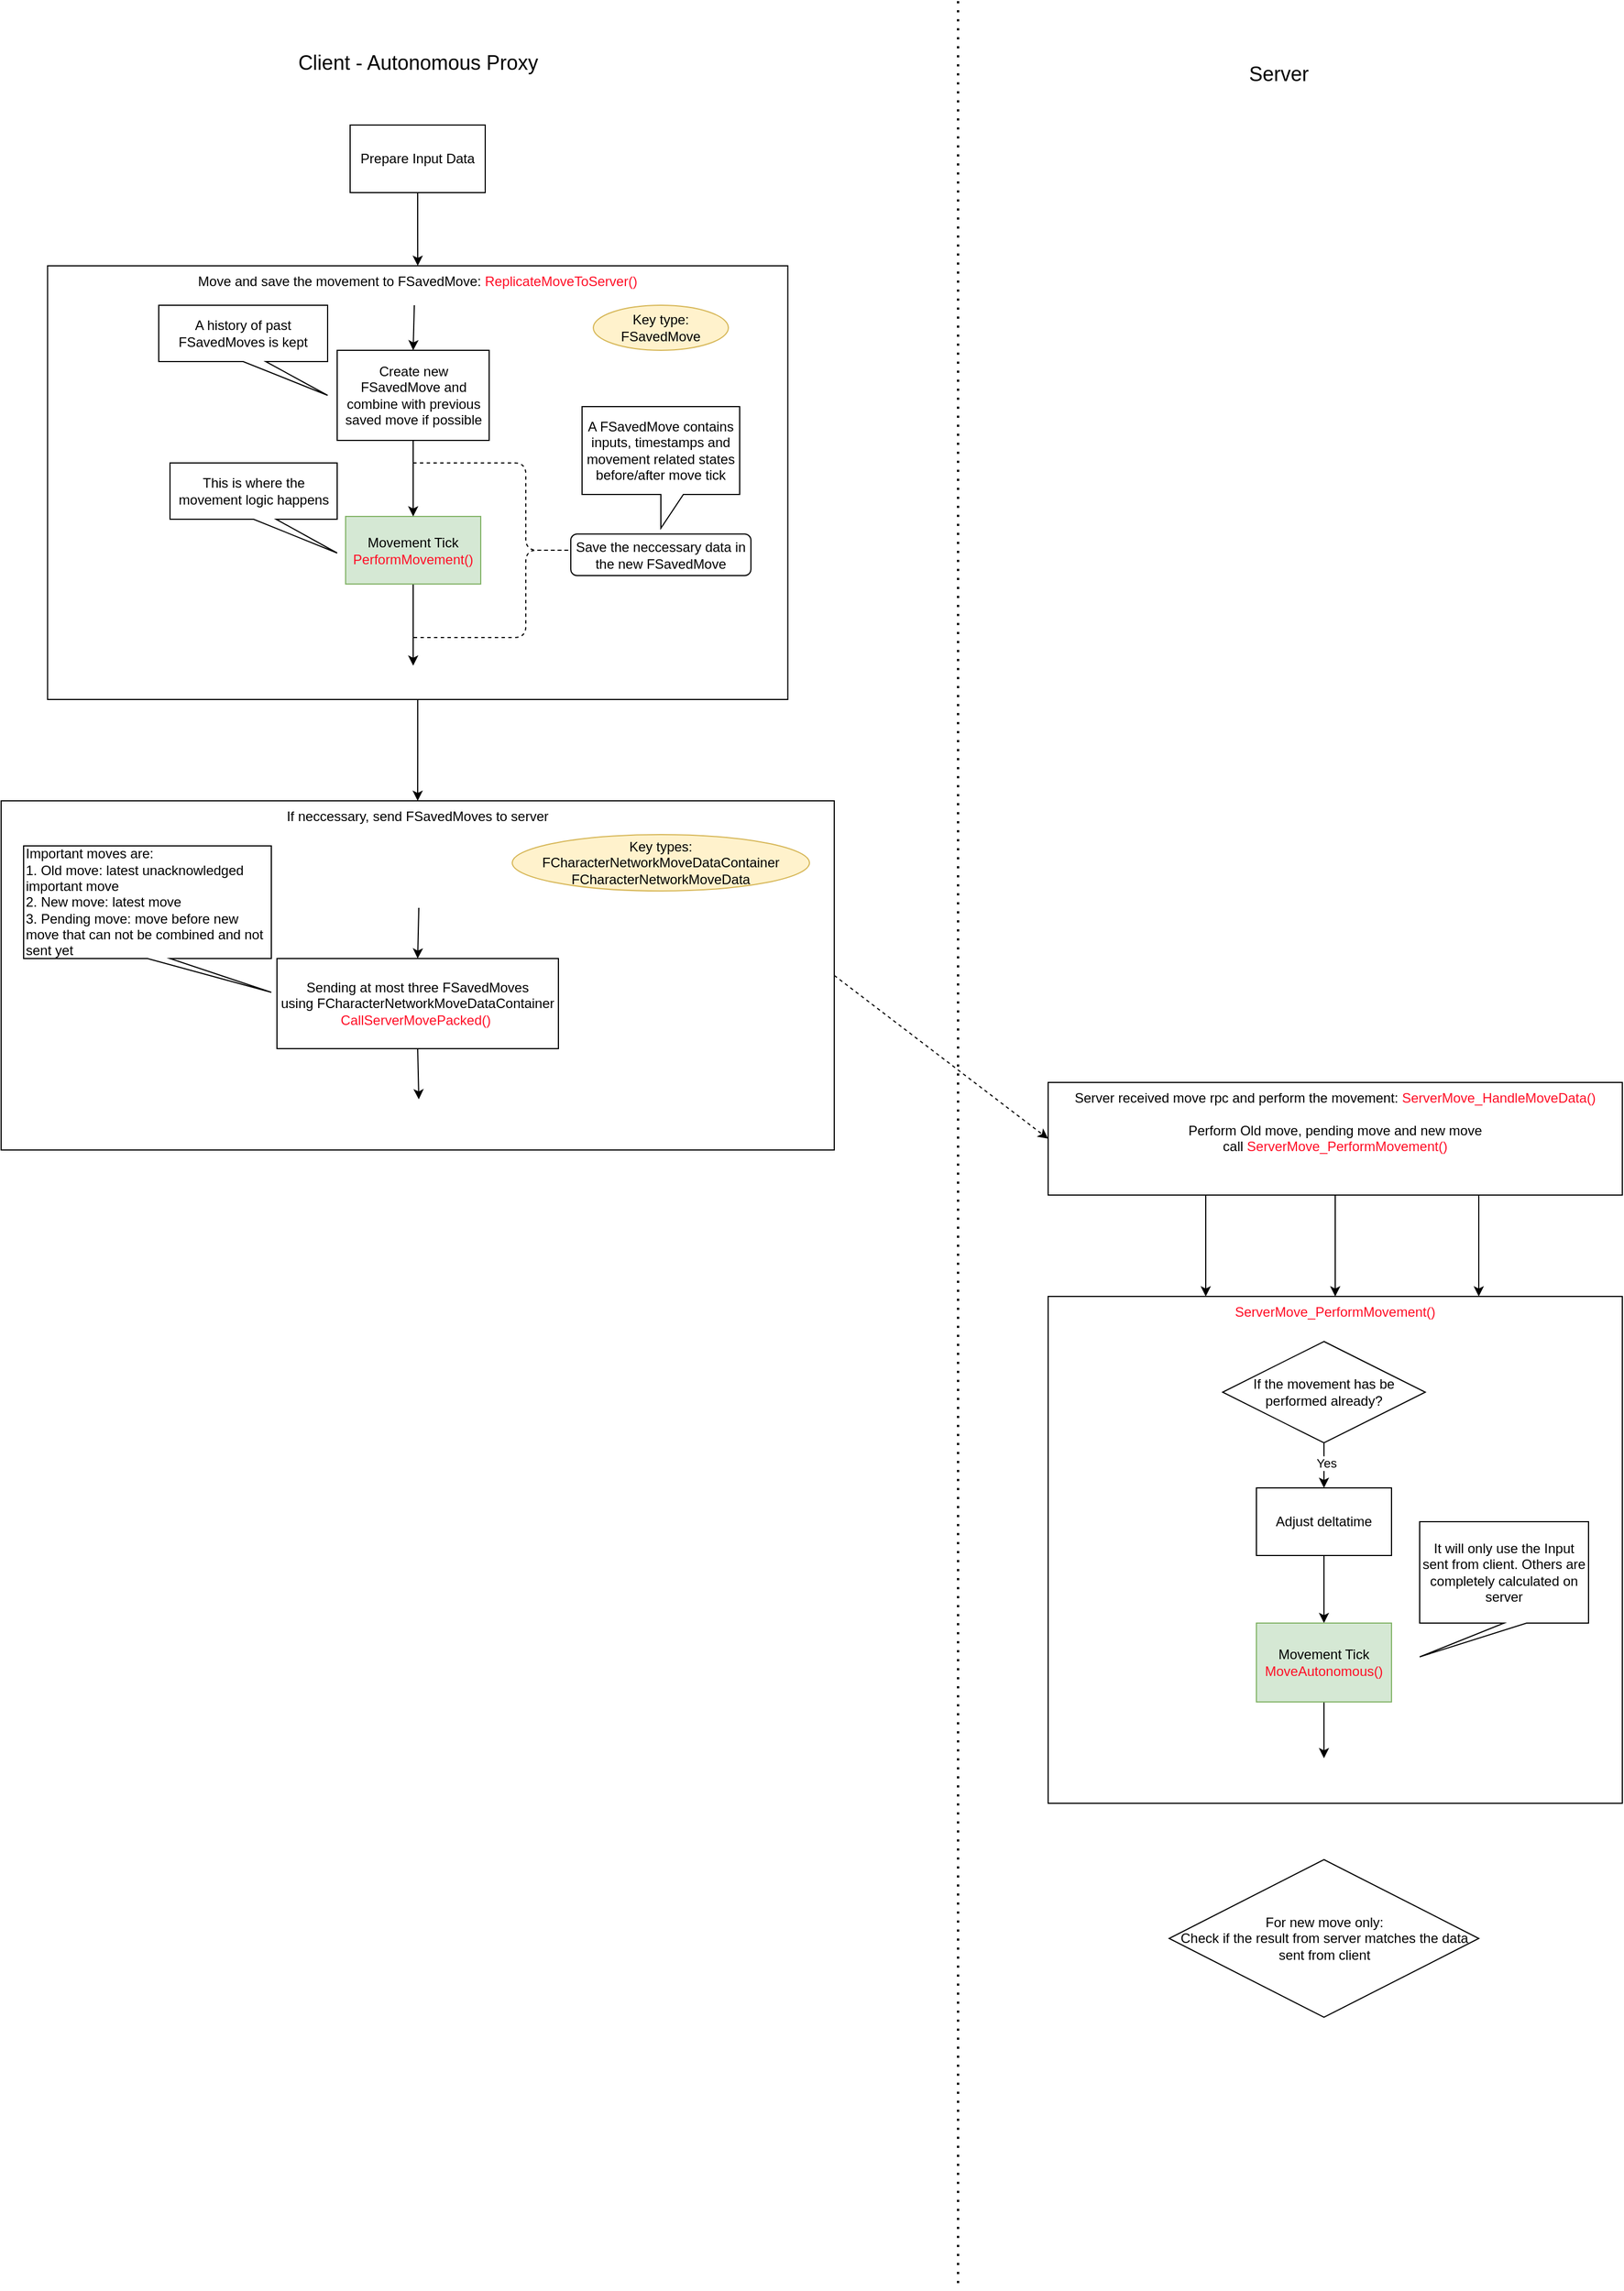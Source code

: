 <mxfile version="23.0.2" type="github">
  <diagram name="第 1 页" id="eNk743Lgy3ztg70Z9EB9">
    <mxGraphModel dx="4879" dy="2238" grid="1" gridSize="10" guides="1" tooltips="1" connect="1" arrows="1" fold="1" page="1" pageScale="1" pageWidth="827" pageHeight="1169" math="0" shadow="0">
      <root>
        <mxCell id="0" />
        <mxCell id="1" parent="0" />
        <mxCell id="QoKt7XNXczLMYl_EDJtm-24" style="edgeStyle=orthogonalEdgeStyle;rounded=0;orthogonalLoop=1;jettySize=auto;html=1;entryX=0.5;entryY=0;entryDx=0;entryDy=0;" edge="1" parent="1" source="QoKt7XNXczLMYl_EDJtm-15" target="QoKt7XNXczLMYl_EDJtm-21">
          <mxGeometry relative="1" as="geometry" />
        </mxCell>
        <mxCell id="QoKt7XNXczLMYl_EDJtm-15" value="Move and save the movement to FSavedMove:&amp;nbsp;&lt;font color=&quot;#ff0d25&quot;&gt;ReplicateMoveToServer()&lt;/font&gt;" style="rounded=0;whiteSpace=wrap;html=1;horizontal=1;verticalAlign=top;align=center;" vertex="1" parent="1">
          <mxGeometry x="11.25" y="245" width="657.5" height="385" as="geometry" />
        </mxCell>
        <mxCell id="QoKt7XNXczLMYl_EDJtm-2" style="edgeStyle=orthogonalEdgeStyle;rounded=0;orthogonalLoop=1;jettySize=auto;html=1;" edge="1" parent="1" source="QoKt7XNXczLMYl_EDJtm-1" target="QoKt7XNXczLMYl_EDJtm-15">
          <mxGeometry relative="1" as="geometry">
            <mxPoint x="350" y="350" as="targetPoint" />
          </mxGeometry>
        </mxCell>
        <mxCell id="QoKt7XNXczLMYl_EDJtm-1" value="Prepare Input Data" style="rounded=0;whiteSpace=wrap;html=1;" vertex="1" parent="1">
          <mxGeometry x="280" y="120" width="120" height="60" as="geometry" />
        </mxCell>
        <mxCell id="QoKt7XNXczLMYl_EDJtm-9" style="edgeStyle=orthogonalEdgeStyle;rounded=0;orthogonalLoop=1;jettySize=auto;html=1;entryX=0.5;entryY=0;entryDx=0;entryDy=0;" edge="1" parent="1" source="QoKt7XNXczLMYl_EDJtm-3">
          <mxGeometry relative="1" as="geometry">
            <mxPoint x="336" y="600" as="targetPoint" />
          </mxGeometry>
        </mxCell>
        <mxCell id="QoKt7XNXczLMYl_EDJtm-3" value="Movement Tick&lt;br&gt;&lt;font color=&quot;#ff0d25&quot;&gt;PerformMovement()&lt;/font&gt;" style="rounded=0;whiteSpace=wrap;html=1;fillColor=#d5e8d4;strokeColor=#82b366;" vertex="1" parent="1">
          <mxGeometry x="276" y="467.5" width="120" height="60" as="geometry" />
        </mxCell>
        <mxCell id="QoKt7XNXczLMYl_EDJtm-4" value="" style="shape=curlyBracket;whiteSpace=wrap;html=1;rounded=1;flipH=1;labelPosition=right;verticalLabelPosition=middle;align=left;verticalAlign=middle;size=0.333;dashed=1;" vertex="1" parent="1">
          <mxGeometry x="336" y="420" width="150" height="155" as="geometry" />
        </mxCell>
        <mxCell id="QoKt7XNXczLMYl_EDJtm-13" value="Save the neccessary data in the new FSavedMove" style="rounded=1;whiteSpace=wrap;html=1;" vertex="1" parent="1">
          <mxGeometry x="476" y="483.13" width="160" height="36.87" as="geometry" />
        </mxCell>
        <mxCell id="QoKt7XNXczLMYl_EDJtm-14" value="A FSavedMove contains inputs, timestamps and movement related states before/after move tick" style="shape=callout;whiteSpace=wrap;html=1;perimeter=calloutPerimeter;" vertex="1" parent="1">
          <mxGeometry x="486" y="370" width="140" height="108" as="geometry" />
        </mxCell>
        <mxCell id="QoKt7XNXczLMYl_EDJtm-17" style="edgeStyle=orthogonalEdgeStyle;rounded=0;orthogonalLoop=1;jettySize=auto;html=1;entryX=0.5;entryY=0;entryDx=0;entryDy=0;" edge="1" parent="1" source="QoKt7XNXczLMYl_EDJtm-16" target="QoKt7XNXczLMYl_EDJtm-3">
          <mxGeometry relative="1" as="geometry" />
        </mxCell>
        <mxCell id="QoKt7XNXczLMYl_EDJtm-16" value="Create new FSavedMove and combine with previous saved move if possible" style="rounded=0;whiteSpace=wrap;html=1;" vertex="1" parent="1">
          <mxGeometry x="268.5" y="320" width="135" height="80" as="geometry" />
        </mxCell>
        <mxCell id="QoKt7XNXczLMYl_EDJtm-18" value="This is where the movement logic happens" style="shape=callout;whiteSpace=wrap;html=1;perimeter=calloutPerimeter;position2=1;" vertex="1" parent="1">
          <mxGeometry x="120" y="420" width="148.5" height="80" as="geometry" />
        </mxCell>
        <mxCell id="QoKt7XNXczLMYl_EDJtm-19" value="A history of past FSavedMoves is kept" style="shape=callout;whiteSpace=wrap;html=1;perimeter=calloutPerimeter;position2=1;" vertex="1" parent="1">
          <mxGeometry x="110" y="280" width="150" height="80" as="geometry" />
        </mxCell>
        <mxCell id="QoKt7XNXczLMYl_EDJtm-20" value="" style="endArrow=classic;html=1;rounded=0;entryX=0.5;entryY=0;entryDx=0;entryDy=0;" edge="1" parent="1" target="QoKt7XNXczLMYl_EDJtm-16">
          <mxGeometry width="50" height="50" relative="1" as="geometry">
            <mxPoint x="337" y="280" as="sourcePoint" />
            <mxPoint x="370" y="260" as="targetPoint" />
          </mxGeometry>
        </mxCell>
        <mxCell id="QoKt7XNXczLMYl_EDJtm-21" value="If neccessary, send FSavedMoves to server" style="rounded=0;whiteSpace=wrap;html=1;verticalAlign=top;" vertex="1" parent="1">
          <mxGeometry x="-30" y="720" width="740" height="310" as="geometry" />
        </mxCell>
        <mxCell id="QoKt7XNXczLMYl_EDJtm-23" value="Key type: FSavedMove" style="ellipse;whiteSpace=wrap;html=1;fillColor=#fff2cc;strokeColor=#d6b656;" vertex="1" parent="1">
          <mxGeometry x="496" y="280" width="120" height="40" as="geometry" />
        </mxCell>
        <mxCell id="QoKt7XNXczLMYl_EDJtm-25" value="Key types: FCharacterNetworkMoveDataContainer&lt;br&gt;FCharacterNetworkMoveData" style="ellipse;whiteSpace=wrap;html=1;fillColor=#fff2cc;strokeColor=#d6b656;" vertex="1" parent="1">
          <mxGeometry x="424" y="750" width="264" height="50" as="geometry" />
        </mxCell>
        <mxCell id="QoKt7XNXczLMYl_EDJtm-26" value="Sending at most three FSavedMoves using&amp;nbsp;FCharacterNetworkMoveDataContainer&lt;br&gt;&lt;font color=&quot;#ff0d25&quot;&gt;CallServerMovePacked()&lt;span style=&quot;background-color: initial;&quot;&gt;&amp;nbsp;&lt;/span&gt;&lt;/font&gt;" style="rounded=0;whiteSpace=wrap;html=1;" vertex="1" parent="1">
          <mxGeometry x="215" y="860" width="250" height="80" as="geometry" />
        </mxCell>
        <mxCell id="QoKt7XNXczLMYl_EDJtm-27" value="Important moves are:&lt;br&gt;1. Old move: latest unacknowledged important move&lt;br&gt;2. New move: latest move&lt;br&gt;3. Pending move: move before new move that can not be combined and not sent yet" style="shape=callout;whiteSpace=wrap;html=1;perimeter=calloutPerimeter;align=left;position2=1;" vertex="1" parent="1">
          <mxGeometry x="-10" y="760" width="220" height="130" as="geometry" />
        </mxCell>
        <mxCell id="QoKt7XNXczLMYl_EDJtm-28" value="" style="endArrow=classic;html=1;rounded=0;entryX=0.5;entryY=0;entryDx=0;entryDy=0;" edge="1" parent="1" target="QoKt7XNXczLMYl_EDJtm-26">
          <mxGeometry width="50" height="50" relative="1" as="geometry">
            <mxPoint x="341" y="815" as="sourcePoint" />
            <mxPoint x="370" y="770" as="targetPoint" />
          </mxGeometry>
        </mxCell>
        <mxCell id="QoKt7XNXczLMYl_EDJtm-29" value="" style="endArrow=classic;html=1;rounded=0;exitX=0.5;exitY=1;exitDx=0;exitDy=0;" edge="1" parent="1" source="QoKt7XNXczLMYl_EDJtm-26">
          <mxGeometry width="50" height="50" relative="1" as="geometry">
            <mxPoint x="440" y="1140" as="sourcePoint" />
            <mxPoint x="341" y="985" as="targetPoint" />
          </mxGeometry>
        </mxCell>
        <mxCell id="QoKt7XNXczLMYl_EDJtm-30" value="Client - Autonomous Proxy" style="text;html=1;strokeColor=none;fillColor=none;align=center;verticalAlign=middle;whiteSpace=wrap;rounded=0;fontSize=18;" vertex="1" parent="1">
          <mxGeometry x="197.5" y="30" width="285" height="70" as="geometry" />
        </mxCell>
        <mxCell id="QoKt7XNXczLMYl_EDJtm-31" value="" style="endArrow=none;dashed=1;html=1;dashPattern=1 3;strokeWidth=2;rounded=0;" edge="1" parent="1">
          <mxGeometry width="50" height="50" relative="1" as="geometry">
            <mxPoint x="820" y="10" as="sourcePoint" />
            <mxPoint x="820" y="2040" as="targetPoint" />
          </mxGeometry>
        </mxCell>
        <mxCell id="QoKt7XNXczLMYl_EDJtm-32" value="Server" style="text;html=1;strokeColor=none;fillColor=none;align=center;verticalAlign=middle;whiteSpace=wrap;rounded=0;fontSize=18;" vertex="1" parent="1">
          <mxGeometry x="1000" y="40" width="210" height="70" as="geometry" />
        </mxCell>
        <mxCell id="QoKt7XNXczLMYl_EDJtm-36" style="edgeStyle=orthogonalEdgeStyle;rounded=0;orthogonalLoop=1;jettySize=auto;html=1;entryX=0.5;entryY=0;entryDx=0;entryDy=0;" edge="1" parent="1" source="QoKt7XNXczLMYl_EDJtm-33" target="QoKt7XNXczLMYl_EDJtm-35">
          <mxGeometry relative="1" as="geometry" />
        </mxCell>
        <mxCell id="QoKt7XNXczLMYl_EDJtm-33" value="Server received move rpc and perform the movement:&amp;nbsp;&lt;span style=&quot;background-color: initial;&quot;&gt;&lt;font color=&quot;#ff0d25&quot;&gt;ServerMove_HandleMoveData()&lt;br&gt;&lt;/font&gt;&lt;/span&gt;&lt;span style=&quot;background-color: initial;&quot;&gt;&lt;br&gt;Perform Old move, pending move and new move&lt;br&gt;call &lt;font color=&quot;#ff0d25&quot;&gt;ServerMove_PerformMovement()&lt;/font&gt;&lt;br&gt;&lt;/span&gt;" style="rounded=0;whiteSpace=wrap;html=1;verticalAlign=top;" vertex="1" parent="1">
          <mxGeometry x="900" y="970" width="510" height="100" as="geometry" />
        </mxCell>
        <mxCell id="QoKt7XNXczLMYl_EDJtm-34" value="" style="endArrow=classic;html=1;rounded=0;dashed=1;exitX=1;exitY=0.5;exitDx=0;exitDy=0;entryX=0;entryY=0.5;entryDx=0;entryDy=0;" edge="1" parent="1" source="QoKt7XNXczLMYl_EDJtm-21" target="QoKt7XNXczLMYl_EDJtm-33">
          <mxGeometry width="50" height="50" relative="1" as="geometry">
            <mxPoint x="760" y="890" as="sourcePoint" />
            <mxPoint x="810" y="840" as="targetPoint" />
          </mxGeometry>
        </mxCell>
        <mxCell id="QoKt7XNXczLMYl_EDJtm-35" value="&lt;font color=&quot;#ff0d25&quot;&gt;ServerMove_PerformMovement()&lt;/font&gt;&lt;span style=&quot;background-color: initial;&quot;&gt;&lt;br&gt;&lt;/span&gt;" style="rounded=0;whiteSpace=wrap;html=1;verticalAlign=top;" vertex="1" parent="1">
          <mxGeometry x="900" y="1160" width="510" height="450" as="geometry" />
        </mxCell>
        <mxCell id="QoKt7XNXczLMYl_EDJtm-37" style="edgeStyle=orthogonalEdgeStyle;rounded=0;orthogonalLoop=1;jettySize=auto;html=1;entryX=0.75;entryY=0;entryDx=0;entryDy=0;exitX=0.75;exitY=1;exitDx=0;exitDy=0;" edge="1" parent="1" source="QoKt7XNXczLMYl_EDJtm-33" target="QoKt7XNXczLMYl_EDJtm-35">
          <mxGeometry relative="1" as="geometry">
            <mxPoint x="1170" y="1070" as="sourcePoint" />
            <mxPoint x="1170" y="1160" as="targetPoint" />
          </mxGeometry>
        </mxCell>
        <mxCell id="QoKt7XNXczLMYl_EDJtm-38" style="edgeStyle=orthogonalEdgeStyle;rounded=0;orthogonalLoop=1;jettySize=auto;html=1;" edge="1" parent="1">
          <mxGeometry relative="1" as="geometry">
            <mxPoint x="1040" y="1070" as="sourcePoint" />
            <mxPoint x="1040" y="1160" as="targetPoint" />
          </mxGeometry>
        </mxCell>
        <mxCell id="QoKt7XNXczLMYl_EDJtm-40" style="edgeStyle=orthogonalEdgeStyle;rounded=0;orthogonalLoop=1;jettySize=auto;html=1;entryX=0.5;entryY=0;entryDx=0;entryDy=0;" edge="1" parent="1" source="QoKt7XNXczLMYl_EDJtm-39" target="QoKt7XNXczLMYl_EDJtm-42">
          <mxGeometry relative="1" as="geometry">
            <mxPoint x="1144.736" y="1360.644" as="targetPoint" />
          </mxGeometry>
        </mxCell>
        <mxCell id="QoKt7XNXczLMYl_EDJtm-41" value="Yes" style="edgeLabel;html=1;align=center;verticalAlign=middle;resizable=0;points=[];" vertex="1" connectable="0" parent="QoKt7XNXczLMYl_EDJtm-40">
          <mxGeometry x="-0.095" y="2" relative="1" as="geometry">
            <mxPoint as="offset" />
          </mxGeometry>
        </mxCell>
        <mxCell id="QoKt7XNXczLMYl_EDJtm-39" value="If the movement has be performed already?" style="rhombus;whiteSpace=wrap;html=1;" vertex="1" parent="1">
          <mxGeometry x="1055" y="1200" width="180" height="90" as="geometry" />
        </mxCell>
        <mxCell id="QoKt7XNXczLMYl_EDJtm-44" style="edgeStyle=orthogonalEdgeStyle;rounded=0;orthogonalLoop=1;jettySize=auto;html=1;" edge="1" parent="1" source="QoKt7XNXczLMYl_EDJtm-42" target="QoKt7XNXczLMYl_EDJtm-43">
          <mxGeometry relative="1" as="geometry" />
        </mxCell>
        <mxCell id="QoKt7XNXczLMYl_EDJtm-42" value="Adjust deltatime" style="rounded=0;whiteSpace=wrap;html=1;" vertex="1" parent="1">
          <mxGeometry x="1085" y="1330" width="120" height="60" as="geometry" />
        </mxCell>
        <mxCell id="QoKt7XNXczLMYl_EDJtm-47" style="edgeStyle=orthogonalEdgeStyle;rounded=0;orthogonalLoop=1;jettySize=auto;html=1;entryX=0.5;entryY=0;entryDx=0;entryDy=0;" edge="1" parent="1" source="QoKt7XNXczLMYl_EDJtm-43">
          <mxGeometry relative="1" as="geometry">
            <mxPoint x="1145.0" y="1570" as="targetPoint" />
          </mxGeometry>
        </mxCell>
        <mxCell id="QoKt7XNXczLMYl_EDJtm-43" value="Movement Tick&lt;br&gt;&lt;font color=&quot;#ff0d25&quot;&gt;MoveAutonomous()&lt;/font&gt;" style="rounded=0;whiteSpace=wrap;html=1;fillColor=#d5e8d4;strokeColor=#82b366;" vertex="1" parent="1">
          <mxGeometry x="1085" y="1450" width="120" height="70" as="geometry" />
        </mxCell>
        <mxCell id="QoKt7XNXczLMYl_EDJtm-45" value="It will only use the Input sent from client. Others are completely calculated on server" style="shape=callout;whiteSpace=wrap;html=1;perimeter=calloutPerimeter;position2=0;" vertex="1" parent="1">
          <mxGeometry x="1230" y="1360" width="150" height="120" as="geometry" />
        </mxCell>
        <mxCell id="QoKt7XNXczLMYl_EDJtm-55" value="For new move only:&lt;br style=&quot;border-color: var(--border-color);&quot;&gt;Check if the result from server matches the data sent from client" style="rhombus;whiteSpace=wrap;html=1;" vertex="1" parent="1">
          <mxGeometry x="1007.5" y="1660" width="275" height="140" as="geometry" />
        </mxCell>
      </root>
    </mxGraphModel>
  </diagram>
</mxfile>
